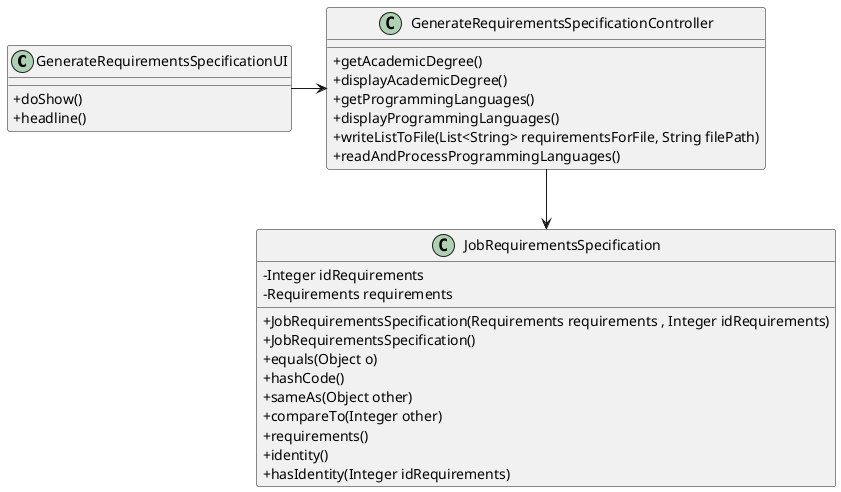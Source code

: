 @startuml
skinparam classAttributeIconSize 0
top to bottom direction

class GenerateRequirementsSpecificationUI{

+ doShow()
+ headline()
}

class GenerateRequirementsSpecificationController{

+ getAcademicDegree()
+ displayAcademicDegree()
+ getProgrammingLanguages()
+ displayProgrammingLanguages()
+ writeListToFile(List<String> requirementsForFile, String filePath)
+ readAndProcessProgrammingLanguages()

}

class JobRequirementsSpecification{
- Integer idRequirements
- Requirements requirements

+ JobRequirementsSpecification(Requirements requirements , Integer idRequirements)
+ JobRequirementsSpecification()
+ equals(Object o)
+ hashCode()
+ sameAs(Object other)
+ compareTo(Integer other)
+ requirements()
+ identity()
+ hasIdentity(Integer idRequirements)
}


GenerateRequirementsSpecificationUI ->  GenerateRequirementsSpecificationController

GenerateRequirementsSpecificationController --> JobRequirementsSpecification

@enduml